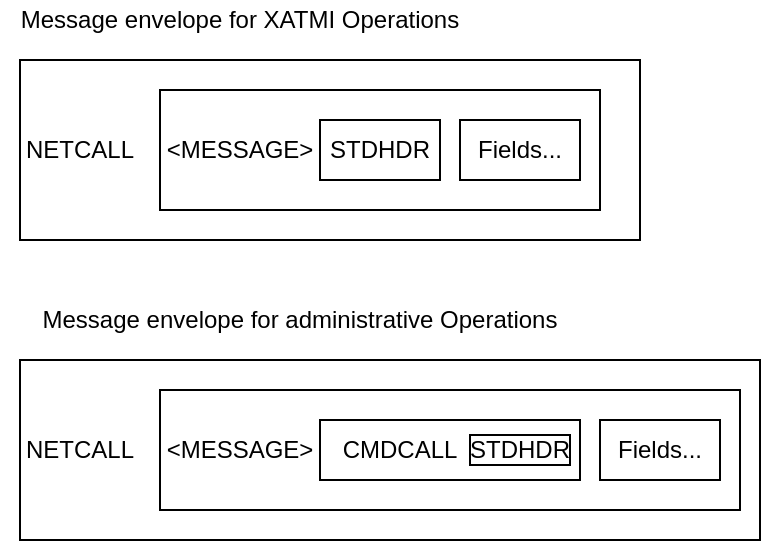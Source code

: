 <mxfile version="12.3.2" type="device" pages="1"><diagram id="C8pqQtszwXDekP-0onH5" name="Page-1"><mxGraphModel dx="1102" dy="946" grid="1" gridSize="10" guides="1" tooltips="1" connect="1" arrows="1" fold="1" page="1" pageScale="1" pageWidth="1654" pageHeight="2336" math="0" shadow="0"><root><mxCell id="0"/><mxCell id="1" parent="0"/><mxCell id="KqnxEmVXbKCGPNgGugTF-1" value="" style="rounded=0;whiteSpace=wrap;html=1;" parent="1" vertex="1"><mxGeometry x="20" y="130" width="310" height="90" as="geometry"/></mxCell><mxCell id="KqnxEmVXbKCGPNgGugTF-2" value="NETCALL" style="text;html=1;strokeColor=none;fillColor=none;align=center;verticalAlign=middle;whiteSpace=wrap;rounded=0;" parent="1" vertex="1"><mxGeometry x="30" y="165" width="40" height="20" as="geometry"/></mxCell><mxCell id="KqnxEmVXbKCGPNgGugTF-4" value="" style="rounded=0;whiteSpace=wrap;html=1;" parent="1" vertex="1"><mxGeometry x="90" y="145" width="220" height="60" as="geometry"/></mxCell><mxCell id="KqnxEmVXbKCGPNgGugTF-6" value="&amp;lt;MESSAGE&amp;gt;" style="text;html=1;strokeColor=none;fillColor=none;align=center;verticalAlign=middle;whiteSpace=wrap;rounded=0;" parent="1" vertex="1"><mxGeometry x="110" y="165" width="40" height="20" as="geometry"/></mxCell><mxCell id="KqnxEmVXbKCGPNgGugTF-8" value="STDHDR" style="rounded=0;whiteSpace=wrap;html=1;" parent="1" vertex="1"><mxGeometry x="170" y="160" width="60" height="30" as="geometry"/></mxCell><mxCell id="KqnxEmVXbKCGPNgGugTF-28" value="Fields..." style="rounded=0;whiteSpace=wrap;html=1;" parent="1" vertex="1"><mxGeometry x="240" y="160" width="60" height="30" as="geometry"/></mxCell><mxCell id="pN6cPETFLprjPNRe2DpM-1" value="Message envelope for XATMI Operations" style="text;html=1;strokeColor=none;fillColor=none;align=center;verticalAlign=middle;whiteSpace=wrap;rounded=0;" vertex="1" parent="1"><mxGeometry x="10" y="100" width="240" height="20" as="geometry"/></mxCell><mxCell id="pN6cPETFLprjPNRe2DpM-12" value="" style="rounded=0;whiteSpace=wrap;html=1;" vertex="1" parent="1"><mxGeometry x="20" y="280" width="370" height="90" as="geometry"/></mxCell><mxCell id="pN6cPETFLprjPNRe2DpM-13" value="NETCALL" style="text;html=1;strokeColor=none;fillColor=none;align=center;verticalAlign=middle;whiteSpace=wrap;rounded=0;" vertex="1" parent="1"><mxGeometry x="30" y="315" width="40" height="20" as="geometry"/></mxCell><mxCell id="pN6cPETFLprjPNRe2DpM-14" value="" style="rounded=0;whiteSpace=wrap;html=1;" vertex="1" parent="1"><mxGeometry x="90" y="295" width="290" height="60" as="geometry"/></mxCell><mxCell id="pN6cPETFLprjPNRe2DpM-15" value="&amp;lt;MESSAGE&amp;gt;" style="text;html=1;strokeColor=none;fillColor=none;align=center;verticalAlign=middle;whiteSpace=wrap;rounded=0;" vertex="1" parent="1"><mxGeometry x="110" y="315" width="40" height="20" as="geometry"/></mxCell><mxCell id="pN6cPETFLprjPNRe2DpM-17" value="Fields..." style="rounded=0;whiteSpace=wrap;html=1;" vertex="1" parent="1"><mxGeometry x="310" y="310" width="60" height="30" as="geometry"/></mxCell><mxCell id="pN6cPETFLprjPNRe2DpM-18" value="Message envelope for administrative Operations" style="text;html=1;strokeColor=none;fillColor=none;align=center;verticalAlign=middle;whiteSpace=wrap;rounded=0;" vertex="1" parent="1"><mxGeometry x="20" y="250" width="280" height="20" as="geometry"/></mxCell><mxCell id="pN6cPETFLprjPNRe2DpM-19" value="" style="rounded=0;whiteSpace=wrap;html=1;" vertex="1" parent="1"><mxGeometry x="170" y="310" width="130" height="30" as="geometry"/></mxCell><mxCell id="pN6cPETFLprjPNRe2DpM-20" value="CMDCALL" style="text;html=1;strokeColor=none;fillColor=none;align=center;verticalAlign=middle;whiteSpace=wrap;rounded=0;" vertex="1" parent="1"><mxGeometry x="190" y="315" width="40" height="20" as="geometry"/></mxCell><mxCell id="pN6cPETFLprjPNRe2DpM-21" value="STDHDR" style="rounded=0;whiteSpace=wrap;html=1;" vertex="1" parent="1"><mxGeometry x="245" y="317.5" width="50" height="15" as="geometry"/></mxCell></root></mxGraphModel></diagram></mxfile>